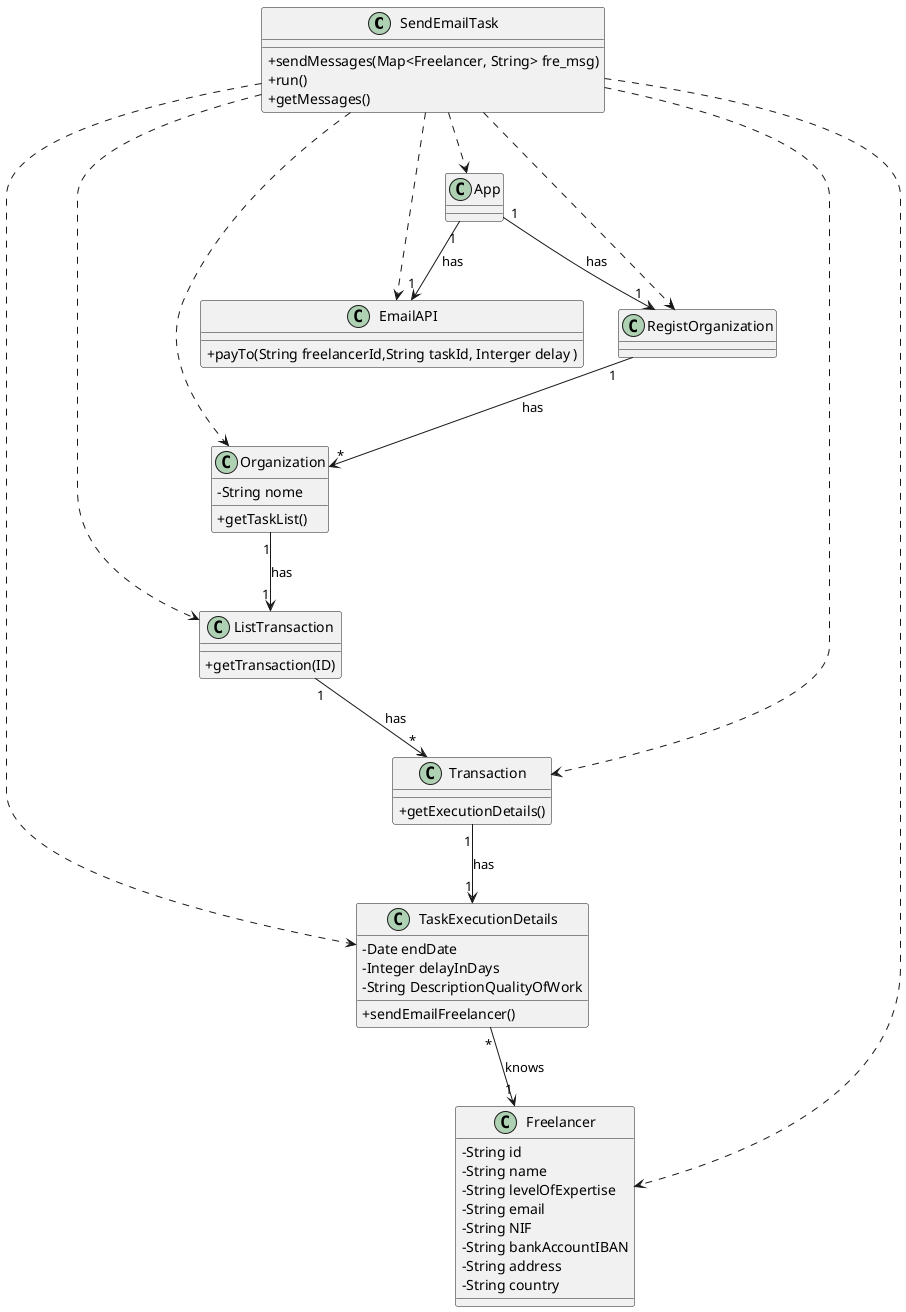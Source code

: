 @startuml CD
skinparam classAttributeIconSize 0
top to bottom direction

class SendEmailTask {
	+ sendMessages(Map<Freelancer, String> fre_msg)
        + run()
	+ getMessages()
}


class EmailAPI {
	+ payTo(String freelancerId,String taskId, Interger delay )
}


class Organization {
        - String nome
        + getTaskList()
}

class ListTransaction {
        + getTransaction(ID)
}

class Transaction {
        + getExecutionDetails()
}


class TaskExecutionDetails {
        - Date endDate
        - Integer delayInDays
        - String DescriptionQualityOfWork
        + sendEmailFreelancer()
}

class Freelancer {
        - String id
        - String name
        - String levelOfExpertise
        - String email
        - String NIF
        - String bankAccountIBAN
        - String address
        - String country
}

App                          "1" --> "1"      RegistOrganization        : has
RegistOrganization           "1" --> "*"      Organization              : has
Organization                 "1" --> "1"      ListTransaction           : has
ListTransaction              "1" --> "*"      Transaction               : has
Transaction                  "1" --> "1"      TaskExecutionDetails      : has
TaskExecutionDetails         "*" --> "1"      Freelancer                : knows
App                          "1" --> "1"      EmailAPI                  : has
SendEmailTask                    ..>          ListTransaction
SendEmailTask                    ..>          Transaction
SendEmailTask                    ..>          App
SendEmailTask                    ..>          Organization
SendEmailTask                    ..>          TaskExecutionDetails
SendEmailTask                    ..>          RegistOrganization
SendEmailTask                    ..>          EmailAPI
SendEmailTask                    ..>          Freelancer

@enduml
